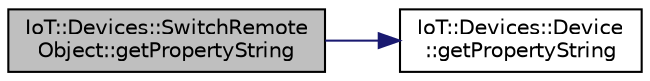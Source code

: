 digraph "IoT::Devices::SwitchRemoteObject::getPropertyString"
{
 // LATEX_PDF_SIZE
  edge [fontname="Helvetica",fontsize="10",labelfontname="Helvetica",labelfontsize="10"];
  node [fontname="Helvetica",fontsize="10",shape=record];
  rankdir="LR";
  Node1 [label="IoT::Devices::SwitchRemote\lObject::getPropertyString",height=0.2,width=0.4,color="black", fillcolor="grey75", style="filled", fontcolor="black",tooltip=" "];
  Node1 -> Node2 [color="midnightblue",fontsize="10",style="solid",fontname="Helvetica"];
  Node2 [label="IoT::Devices::Device\l::getPropertyString",height=0.2,width=0.4,color="black", fillcolor="white", style="filled",URL="$classIoT_1_1Devices_1_1Device.html#a2b0a19ada1bf64fe02fd3ecb239955f0",tooltip=" "];
}
